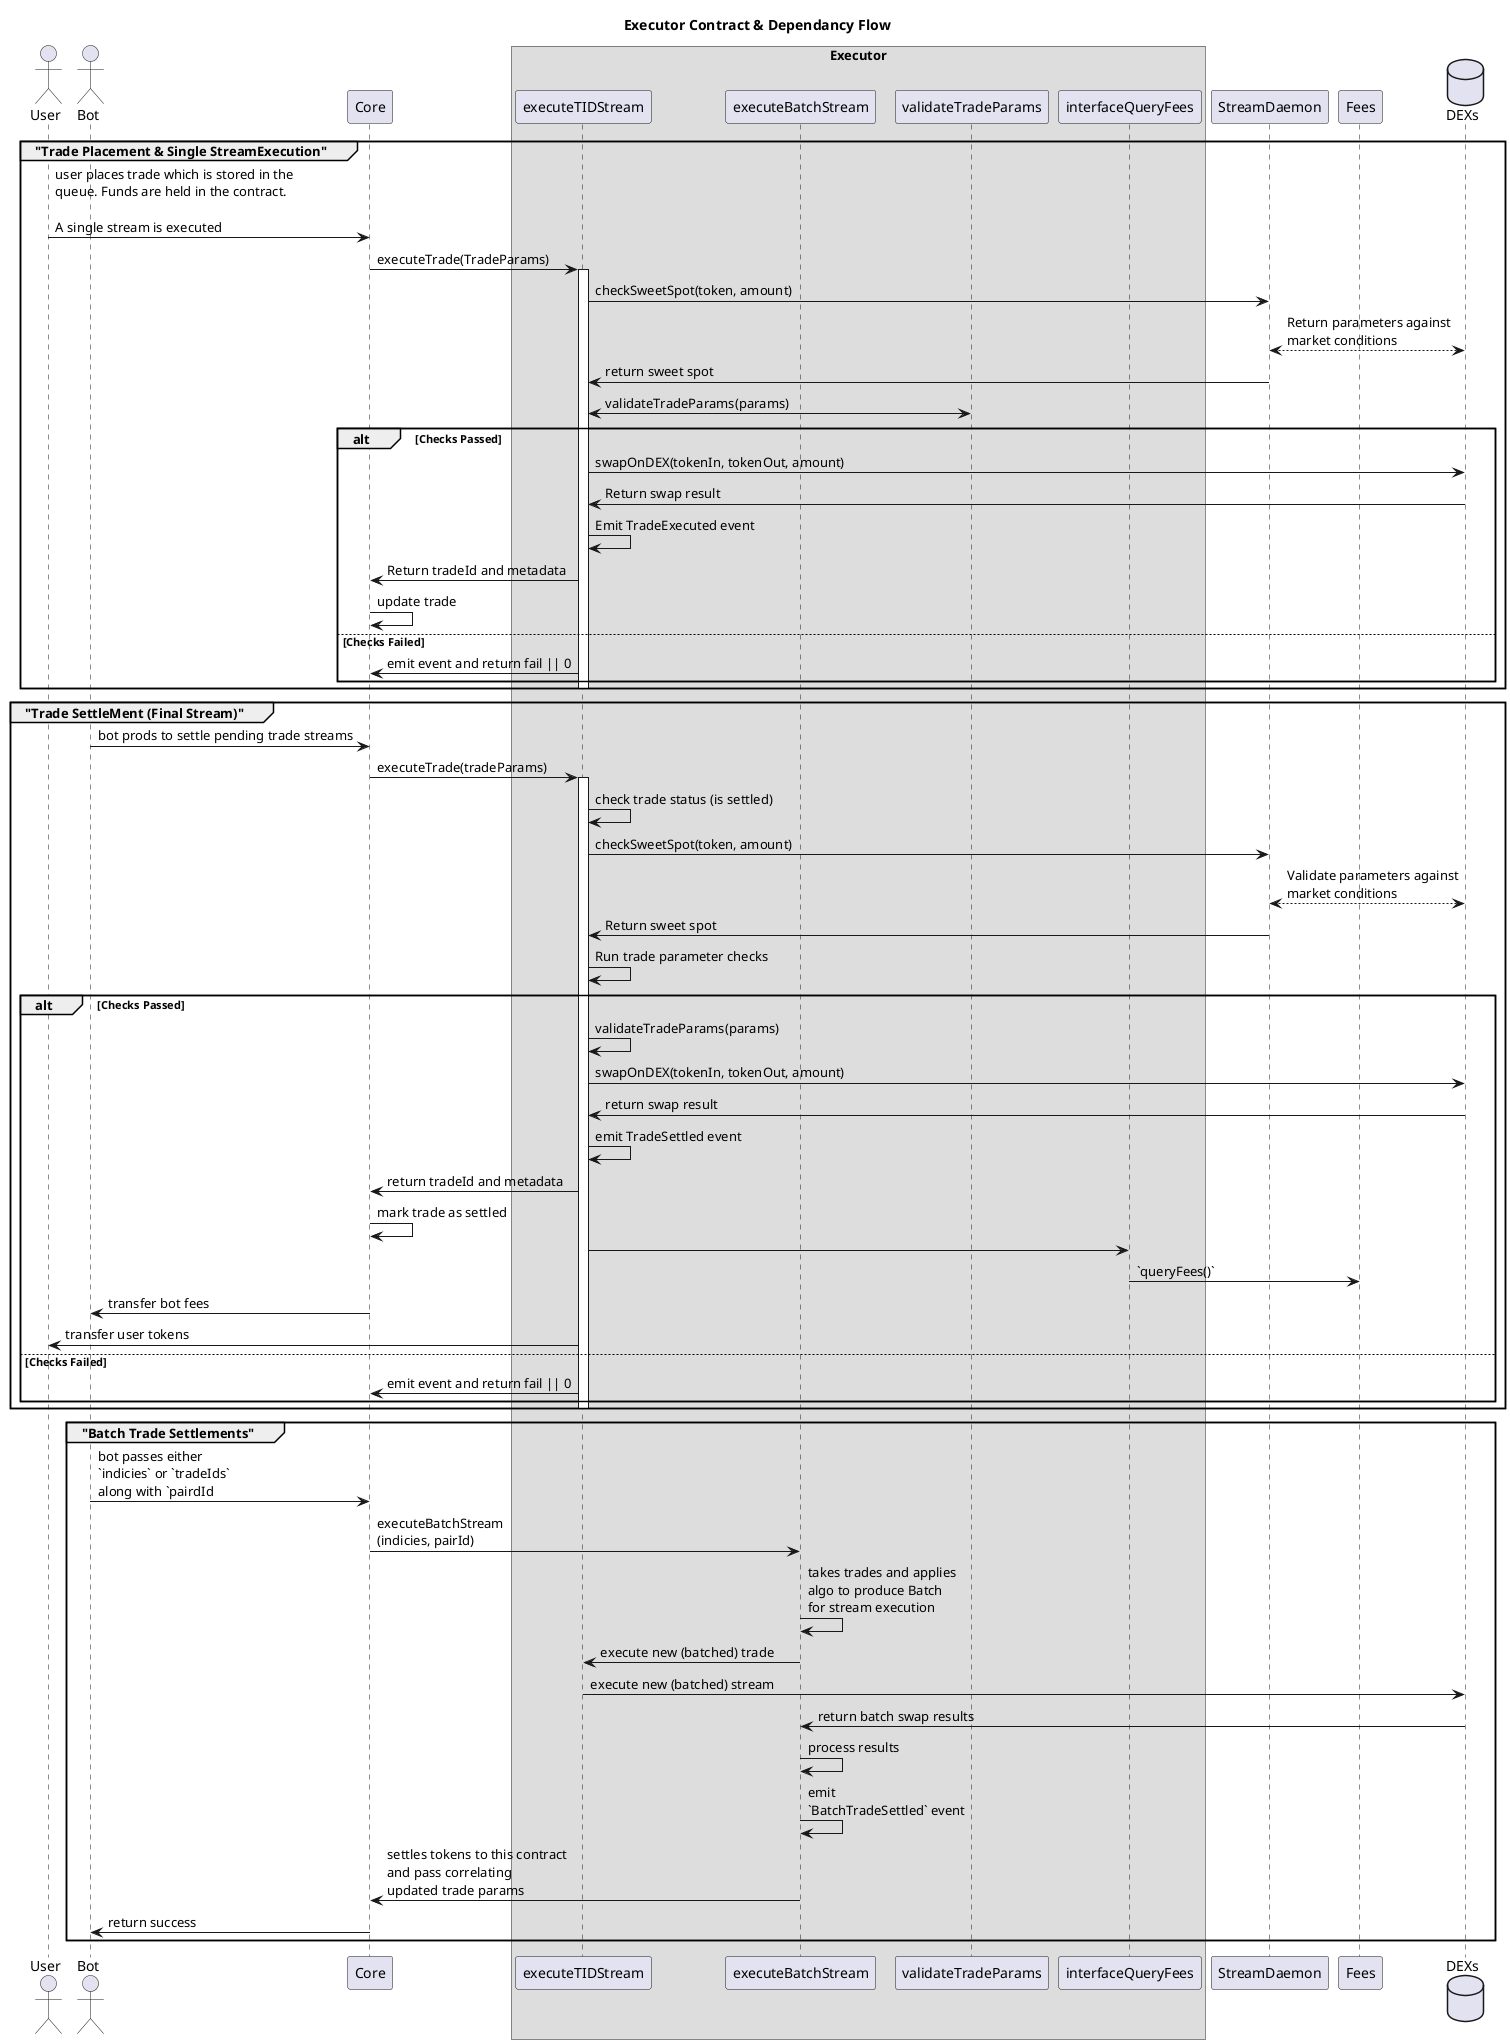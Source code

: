 @startuml Executor
title Executor Contract & Dependancy Flow

actor User as U
actor "Bot" as B
participant "Core" as C
box Executor
participant "executeTIDStream" as ETS 
participant "executeBatchStream" as EBS
participant "validateTradeParams" as VTP
participant interfaceQueryFees as IQF
end box
participant "StreamDaemon" as SD
participant Fees as F
database "DEXs" as DEX

group "Trade Placement & Single StreamExecution"
U -> C: user places trade which is stored in the \nqueue. Funds are held in the contract.\n\nA single stream is executed
  C -> ETS: executeTrade(TradeParams)
  activate ETS
  ETS -> SD: checkSweetSpot(token, amount)
  SD <--> DEX: Return parameters against\nmarket conditions
  SD -> ETS: return sweet spot
  ETS <-> VTP: validateTradeParams(params)
  
  alt Checks Passed
    ETS -> DEX: swapOnDEX(tokenIn, tokenOut, amount)
    DEX -> ETS: Return swap result
    ETS -> ETS: Emit TradeExecuted event
    ETS -> C: Return tradeId and metadata
    C -> C: update trade
  else Checks Failed
    ETS -> C: emit event and return fail || 0
  end
  deactivate ETS
end

group "Trade SettleMent (Final Stream)"
  B -> C: bot prods to settle pending trade streams
  C -> ETS: executeTrade(tradeParams)
  activate ETS
  ETS -> ETS: check trade status (is settled)
  ETS -> SD: checkSweetSpot(token, amount)
  SD <--> DEX: Validate parameters against\nmarket conditions
  SD -> ETS: Return sweet spot
  ETS -> ETS: Run trade parameter checks
  
  alt Checks Passed
    ETS -> ETS: validateTradeParams(params)
    ETS -> DEX: swapOnDEX(tokenIn, tokenOut, amount)
    DEX -> ETS: return swap result
    ETS -> ETS: emit TradeSettled event
    ETS -> C: return tradeId and metadata
    C -> C: mark trade as settled
    ETS -> IQF
    IQF -> F: `queryFees()` 
    C -> B: transfer bot fees
    ETS -> U: transfer user tokens
  else Checks Failed
    ETS -> C: emit event and return fail || 0
  end
  deactivate ETS
end

group "Batch Trade Settlements"
   B -> C: bot passes either\n`indicies` or `tradeIds`\nalong with `pairdId
   C -> EBS: executeBatchStream\n(indicies, pairId)
   EBS -> EBS: takes trades and applies\nalgo to produce Batch\nfor stream execution
   EBS -> ETS: execute new (batched) trade
   ETS -> DEX: execute new (batched) stream
   DEX -> EBS: return batch swap results
   EBS -> EBS: process results 
   EBS -> EBS: emit\n`BatchTradeSettled` event
   EBS -> C: settles tokens to this contract\nand pass correlating\nupdated trade params
   C -> B: return success
end

@enduml
